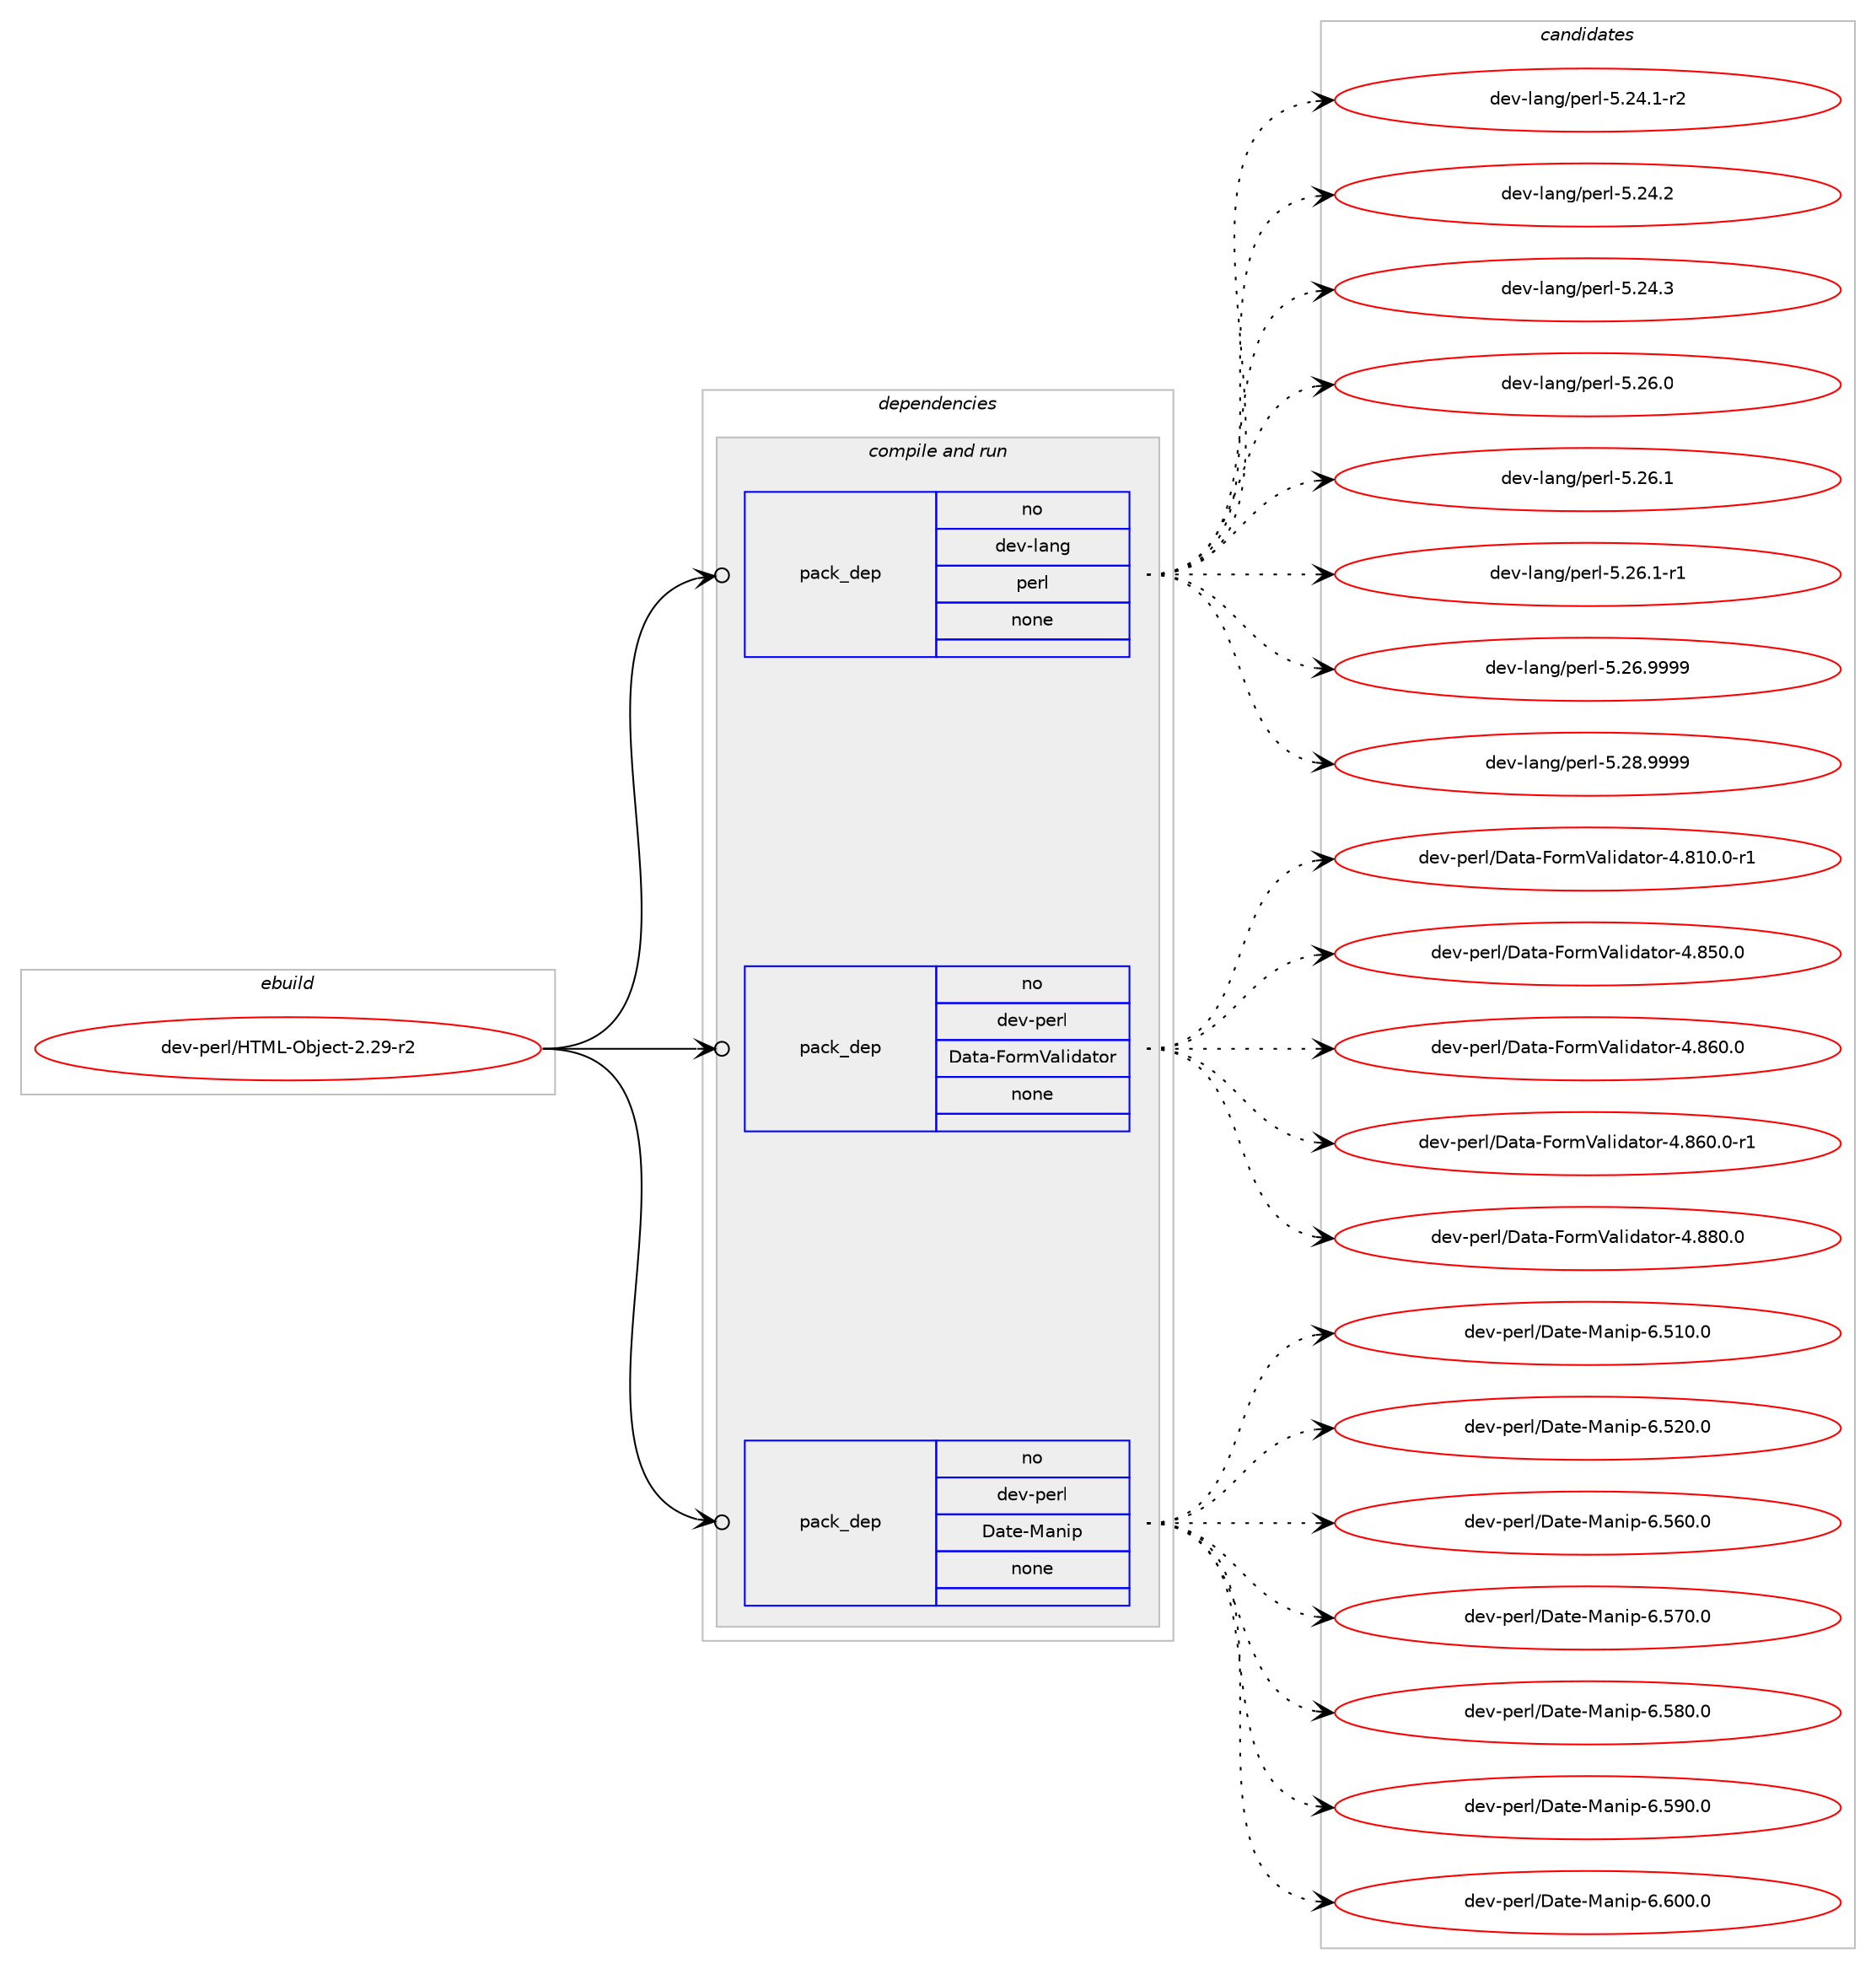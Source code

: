 digraph prolog {

# *************
# Graph options
# *************

newrank=true;
concentrate=true;
compound=true;
graph [rankdir=LR,fontname=Helvetica,fontsize=10,ranksep=1.5];#, ranksep=2.5, nodesep=0.2];
edge  [arrowhead=vee];
node  [fontname=Helvetica,fontsize=10];

# **********
# The ebuild
# **********

subgraph cluster_leftcol {
color=gray;
rank=same;
label=<<i>ebuild</i>>;
id [label="dev-perl/HTML-Object-2.29-r2", color=red, width=4, href="../dev-perl/HTML-Object-2.29-r2.svg"];
}

# ****************
# The dependencies
# ****************

subgraph cluster_midcol {
color=gray;
label=<<i>dependencies</i>>;
subgraph cluster_compile {
fillcolor="#eeeeee";
style=filled;
label=<<i>compile</i>>;
}
subgraph cluster_compileandrun {
fillcolor="#eeeeee";
style=filled;
label=<<i>compile and run</i>>;
subgraph pack100455 {
dependency131454 [label=<<TABLE BORDER="0" CELLBORDER="1" CELLSPACING="0" CELLPADDING="4" WIDTH="220"><TR><TD ROWSPAN="6" CELLPADDING="30">pack_dep</TD></TR><TR><TD WIDTH="110">no</TD></TR><TR><TD>dev-lang</TD></TR><TR><TD>perl</TD></TR><TR><TD>none</TD></TR><TR><TD></TD></TR></TABLE>>, shape=none, color=blue];
}
id:e -> dependency131454:w [weight=20,style="solid",arrowhead="odotvee"];
subgraph pack100456 {
dependency131455 [label=<<TABLE BORDER="0" CELLBORDER="1" CELLSPACING="0" CELLPADDING="4" WIDTH="220"><TR><TD ROWSPAN="6" CELLPADDING="30">pack_dep</TD></TR><TR><TD WIDTH="110">no</TD></TR><TR><TD>dev-perl</TD></TR><TR><TD>Data-FormValidator</TD></TR><TR><TD>none</TD></TR><TR><TD></TD></TR></TABLE>>, shape=none, color=blue];
}
id:e -> dependency131455:w [weight=20,style="solid",arrowhead="odotvee"];
subgraph pack100457 {
dependency131456 [label=<<TABLE BORDER="0" CELLBORDER="1" CELLSPACING="0" CELLPADDING="4" WIDTH="220"><TR><TD ROWSPAN="6" CELLPADDING="30">pack_dep</TD></TR><TR><TD WIDTH="110">no</TD></TR><TR><TD>dev-perl</TD></TR><TR><TD>Date-Manip</TD></TR><TR><TD>none</TD></TR><TR><TD></TD></TR></TABLE>>, shape=none, color=blue];
}
id:e -> dependency131456:w [weight=20,style="solid",arrowhead="odotvee"];
}
subgraph cluster_run {
fillcolor="#eeeeee";
style=filled;
label=<<i>run</i>>;
}
}

# **************
# The candidates
# **************

subgraph cluster_choices {
rank=same;
color=gray;
label=<<i>candidates</i>>;

subgraph choice100455 {
color=black;
nodesep=1;
choice100101118451089711010347112101114108455346505246494511450 [label="dev-lang/perl-5.24.1-r2", color=red, width=4,href="../dev-lang/perl-5.24.1-r2.svg"];
choice10010111845108971101034711210111410845534650524650 [label="dev-lang/perl-5.24.2", color=red, width=4,href="../dev-lang/perl-5.24.2.svg"];
choice10010111845108971101034711210111410845534650524651 [label="dev-lang/perl-5.24.3", color=red, width=4,href="../dev-lang/perl-5.24.3.svg"];
choice10010111845108971101034711210111410845534650544648 [label="dev-lang/perl-5.26.0", color=red, width=4,href="../dev-lang/perl-5.26.0.svg"];
choice10010111845108971101034711210111410845534650544649 [label="dev-lang/perl-5.26.1", color=red, width=4,href="../dev-lang/perl-5.26.1.svg"];
choice100101118451089711010347112101114108455346505446494511449 [label="dev-lang/perl-5.26.1-r1", color=red, width=4,href="../dev-lang/perl-5.26.1-r1.svg"];
choice10010111845108971101034711210111410845534650544657575757 [label="dev-lang/perl-5.26.9999", color=red, width=4,href="../dev-lang/perl-5.26.9999.svg"];
choice10010111845108971101034711210111410845534650564657575757 [label="dev-lang/perl-5.28.9999", color=red, width=4,href="../dev-lang/perl-5.28.9999.svg"];
dependency131454:e -> choice100101118451089711010347112101114108455346505246494511450:w [style=dotted,weight="100"];
dependency131454:e -> choice10010111845108971101034711210111410845534650524650:w [style=dotted,weight="100"];
dependency131454:e -> choice10010111845108971101034711210111410845534650524651:w [style=dotted,weight="100"];
dependency131454:e -> choice10010111845108971101034711210111410845534650544648:w [style=dotted,weight="100"];
dependency131454:e -> choice10010111845108971101034711210111410845534650544649:w [style=dotted,weight="100"];
dependency131454:e -> choice100101118451089711010347112101114108455346505446494511449:w [style=dotted,weight="100"];
dependency131454:e -> choice10010111845108971101034711210111410845534650544657575757:w [style=dotted,weight="100"];
dependency131454:e -> choice10010111845108971101034711210111410845534650564657575757:w [style=dotted,weight="100"];
}
subgraph choice100456 {
color=black;
nodesep=1;
choice1001011184511210111410847689711697457011111410986971081051009711611111445524656494846484511449 [label="dev-perl/Data-FormValidator-4.810.0-r1", color=red, width=4,href="../dev-perl/Data-FormValidator-4.810.0-r1.svg"];
choice100101118451121011141084768971169745701111141098697108105100971161111144552465653484648 [label="dev-perl/Data-FormValidator-4.850.0", color=red, width=4,href="../dev-perl/Data-FormValidator-4.850.0.svg"];
choice100101118451121011141084768971169745701111141098697108105100971161111144552465654484648 [label="dev-perl/Data-FormValidator-4.860.0", color=red, width=4,href="../dev-perl/Data-FormValidator-4.860.0.svg"];
choice1001011184511210111410847689711697457011111410986971081051009711611111445524656544846484511449 [label="dev-perl/Data-FormValidator-4.860.0-r1", color=red, width=4,href="../dev-perl/Data-FormValidator-4.860.0-r1.svg"];
choice100101118451121011141084768971169745701111141098697108105100971161111144552465656484648 [label="dev-perl/Data-FormValidator-4.880.0", color=red, width=4,href="../dev-perl/Data-FormValidator-4.880.0.svg"];
dependency131455:e -> choice1001011184511210111410847689711697457011111410986971081051009711611111445524656494846484511449:w [style=dotted,weight="100"];
dependency131455:e -> choice100101118451121011141084768971169745701111141098697108105100971161111144552465653484648:w [style=dotted,weight="100"];
dependency131455:e -> choice100101118451121011141084768971169745701111141098697108105100971161111144552465654484648:w [style=dotted,weight="100"];
dependency131455:e -> choice1001011184511210111410847689711697457011111410986971081051009711611111445524656544846484511449:w [style=dotted,weight="100"];
dependency131455:e -> choice100101118451121011141084768971169745701111141098697108105100971161111144552465656484648:w [style=dotted,weight="100"];
}
subgraph choice100457 {
color=black;
nodesep=1;
choice100101118451121011141084768971161014577971101051124554465349484648 [label="dev-perl/Date-Manip-6.510.0", color=red, width=4,href="../dev-perl/Date-Manip-6.510.0.svg"];
choice100101118451121011141084768971161014577971101051124554465350484648 [label="dev-perl/Date-Manip-6.520.0", color=red, width=4,href="../dev-perl/Date-Manip-6.520.0.svg"];
choice100101118451121011141084768971161014577971101051124554465354484648 [label="dev-perl/Date-Manip-6.560.0", color=red, width=4,href="../dev-perl/Date-Manip-6.560.0.svg"];
choice100101118451121011141084768971161014577971101051124554465355484648 [label="dev-perl/Date-Manip-6.570.0", color=red, width=4,href="../dev-perl/Date-Manip-6.570.0.svg"];
choice100101118451121011141084768971161014577971101051124554465356484648 [label="dev-perl/Date-Manip-6.580.0", color=red, width=4,href="../dev-perl/Date-Manip-6.580.0.svg"];
choice100101118451121011141084768971161014577971101051124554465357484648 [label="dev-perl/Date-Manip-6.590.0", color=red, width=4,href="../dev-perl/Date-Manip-6.590.0.svg"];
choice100101118451121011141084768971161014577971101051124554465448484648 [label="dev-perl/Date-Manip-6.600.0", color=red, width=4,href="../dev-perl/Date-Manip-6.600.0.svg"];
dependency131456:e -> choice100101118451121011141084768971161014577971101051124554465349484648:w [style=dotted,weight="100"];
dependency131456:e -> choice100101118451121011141084768971161014577971101051124554465350484648:w [style=dotted,weight="100"];
dependency131456:e -> choice100101118451121011141084768971161014577971101051124554465354484648:w [style=dotted,weight="100"];
dependency131456:e -> choice100101118451121011141084768971161014577971101051124554465355484648:w [style=dotted,weight="100"];
dependency131456:e -> choice100101118451121011141084768971161014577971101051124554465356484648:w [style=dotted,weight="100"];
dependency131456:e -> choice100101118451121011141084768971161014577971101051124554465357484648:w [style=dotted,weight="100"];
dependency131456:e -> choice100101118451121011141084768971161014577971101051124554465448484648:w [style=dotted,weight="100"];
}
}

}
